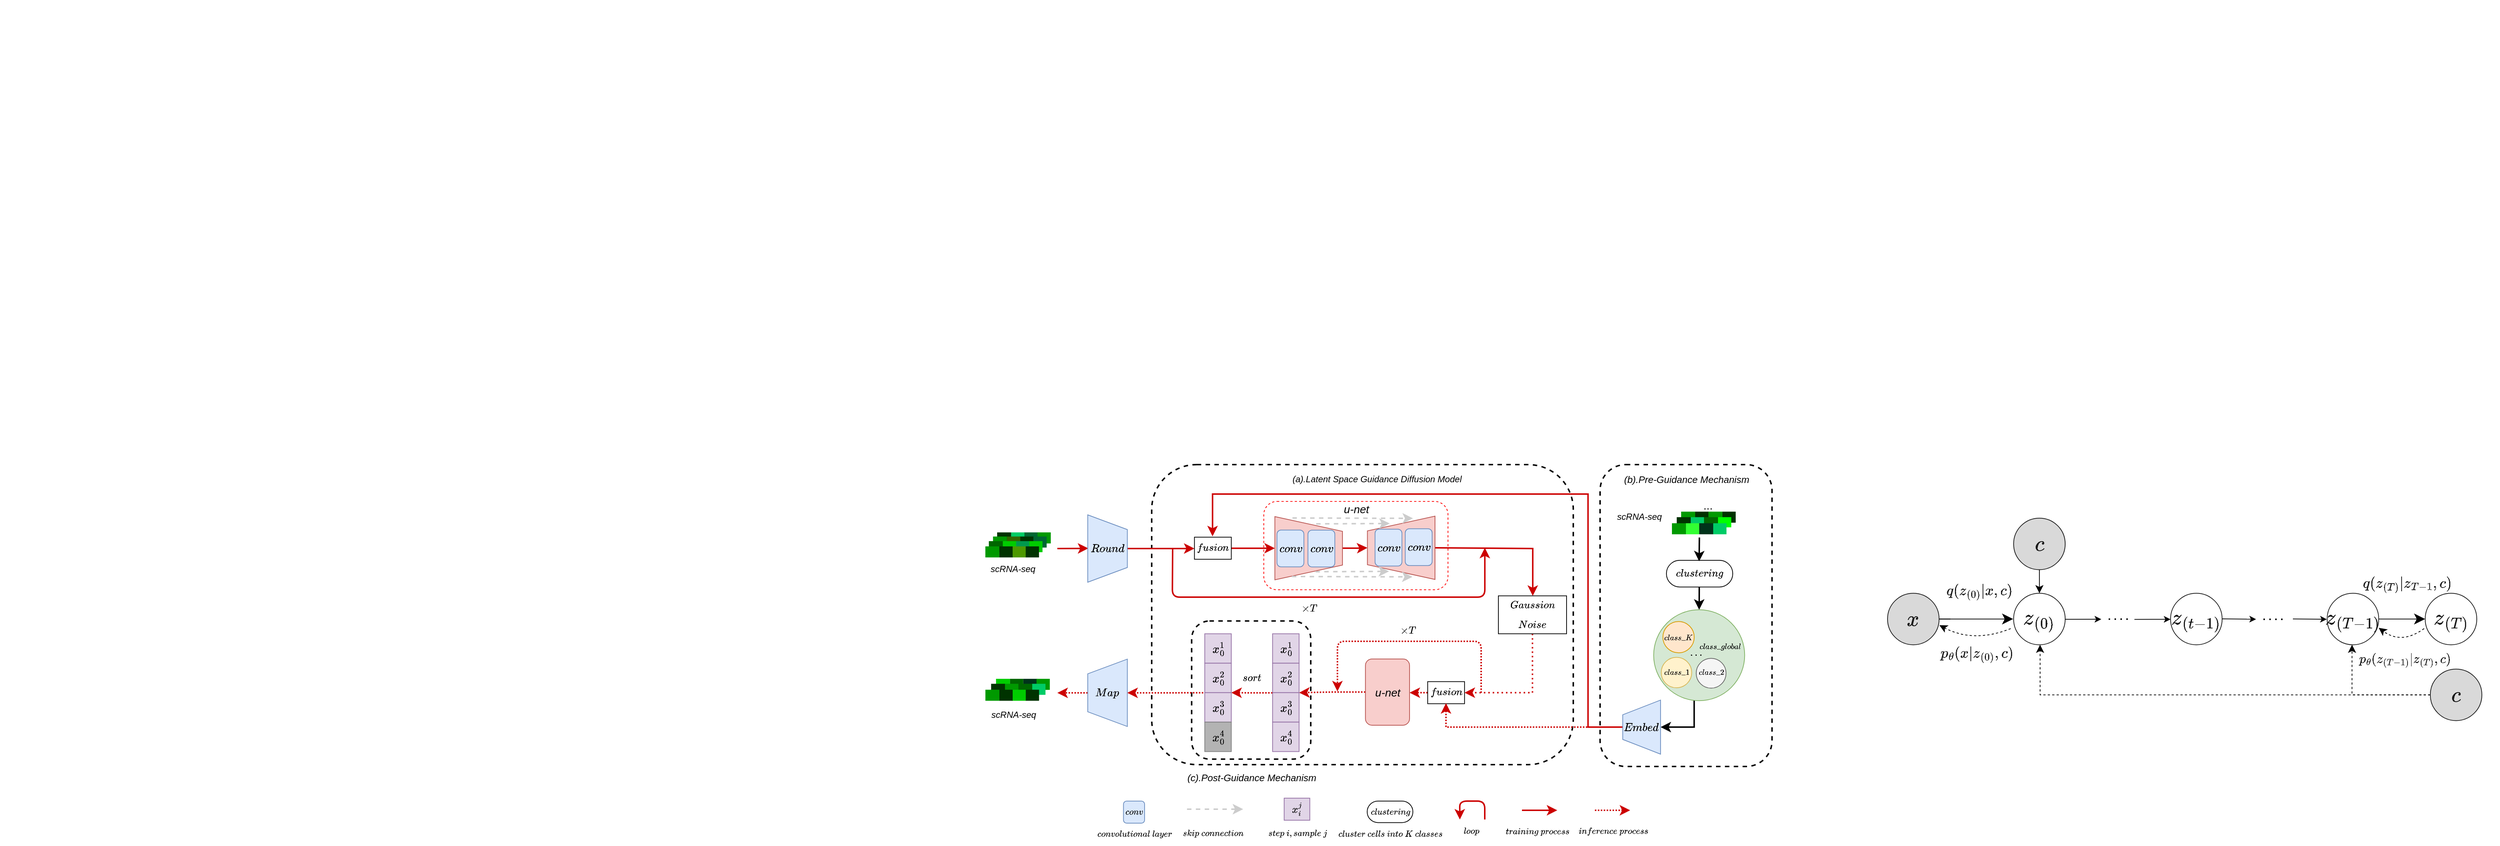 <mxfile version="21.2.1" type="github">
  <diagram id="a45cf8ec-cd66-6f27-3ac3-be6e809c9e4a" name="Page-1">
    <mxGraphModel dx="2587" dy="1484" grid="1" gridSize="10" guides="1" tooltips="1" connect="1" arrows="1" fold="1" page="1" pageScale="1" pageWidth="827" pageHeight="1169" background="none" math="1" shadow="0">
      <root>
        <mxCell id="0" />
        <mxCell id="1" parent="0" />
        <mxCell id="-l9Mk85zTir52LxoKMyz-278" value="" style="rounded=1;whiteSpace=wrap;html=1;strokeColor=default;fontSize=13;fontColor=#000000;fillColor=#FFFFFF;gradientColor=none;fontStyle=2;dashed=1;strokeWidth=2;" parent="1" vertex="1">
          <mxGeometry x="2169.98" y="630" width="233.3" height="410" as="geometry" />
        </mxCell>
        <mxCell id="-l9Mk85zTir52LxoKMyz-266" value="" style="rounded=1;whiteSpace=wrap;html=1;fontSize=13;fontStyle=2;dashed=1;strokeWidth=2;" parent="1" vertex="1">
          <mxGeometry x="1561.63" y="630" width="572" height="407.5" as="geometry" />
        </mxCell>
        <mxCell id="-l9Mk85zTir52LxoKMyz-371" value="" style="rounded=1;whiteSpace=wrap;html=1;dashed=1;sketch=0;fontSize=13;strokeColor=#000000;strokeWidth=2;" parent="1" vertex="1">
          <mxGeometry x="1615.82" y="842.43" width="161.61" height="187.57" as="geometry" />
        </mxCell>
        <mxCell id="-l9Mk85zTir52LxoKMyz-288" value="" style="shape=partialRectangle;html=1;whiteSpace=wrap;connectable=0;overflow=hidden;fillColor=#009900;top=0;left=0;bottom=0;right=0;pointerEvents=1;rounded=1;strokeColor=default;fontFamily=Helvetica;fontSize=12;fontColor=default;fontStyle=2" parent="1" vertex="1">
          <mxGeometry x="2316.99" y="693.89" width="19" height="15" as="geometry">
            <mxRectangle width="19" height="15" as="alternateBounds" />
          </mxGeometry>
        </mxCell>
        <mxCell id="-l9Mk85zTir52LxoKMyz-289" value="" style="shape=partialRectangle;html=1;whiteSpace=wrap;connectable=0;overflow=hidden;fillColor=#003300;top=0;left=0;bottom=0;right=0;pointerEvents=1;rounded=1;strokeColor=default;fontFamily=Helvetica;fontSize=12;fontColor=default;fontStyle=2" parent="1" vertex="1">
          <mxGeometry x="2335.99" y="693.89" width="18" height="15" as="geometry">
            <mxRectangle width="18" height="15" as="alternateBounds" />
          </mxGeometry>
        </mxCell>
        <mxCell id="-l9Mk85zTir52LxoKMyz-297" value="" style="shape=partialRectangle;html=1;whiteSpace=wrap;connectable=0;overflow=hidden;fillColor=#009900;top=0;left=0;bottom=0;right=0;pointerEvents=1;rounded=1;strokeColor=default;fontFamily=Helvetica;fontSize=12;fontColor=default;fontStyle=2" parent="1" vertex="1">
          <mxGeometry x="2279.99" y="693.89" width="19" height="15" as="geometry">
            <mxRectangle width="19" height="15" as="alternateBounds" />
          </mxGeometry>
        </mxCell>
        <mxCell id="-l9Mk85zTir52LxoKMyz-298" value="" style="shape=partialRectangle;html=1;whiteSpace=wrap;connectable=0;overflow=hidden;fillColor=#003300;top=0;left=0;bottom=0;right=0;pointerEvents=1;rounded=1;strokeColor=default;fontFamily=Helvetica;fontSize=12;fontColor=default;fontStyle=2" parent="1" vertex="1">
          <mxGeometry x="2298.99" y="693.89" width="18" height="15" as="geometry">
            <mxRectangle width="18" height="15" as="alternateBounds" />
          </mxGeometry>
        </mxCell>
        <mxCell id="-l9Mk85zTir52LxoKMyz-263" value="" style="rounded=1;whiteSpace=wrap;html=1;strokeColor=#FF0000;fontFamily=Helvetica;fontSize=12;fillColor=#FFFFFF;fontStyle=2;dashed=1;strokeWidth=1;" parent="1" vertex="1">
          <mxGeometry x="1713.7" y="680" width="249.93" height="120" as="geometry" />
        </mxCell>
        <mxCell id="-l9Mk85zTir52LxoKMyz-358" value="" style="shape=partialRectangle;html=1;whiteSpace=wrap;connectable=0;overflow=hidden;fillColor=#00FF00;top=0;left=0;bottom=0;right=0;pointerEvents=1;rounded=1;strokeColor=default;fontFamily=Helvetica;fontSize=12;fontColor=default;fontStyle=2" parent="1" vertex="1">
          <mxGeometry x="2329.99" y="701.39" width="18" height="13.8" as="geometry">
            <mxRectangle width="18" height="15" as="alternateBounds" />
          </mxGeometry>
        </mxCell>
        <mxCell id="-l9Mk85zTir52LxoKMyz-286" value="" style="shape=partialRectangle;html=1;whiteSpace=wrap;connectable=0;overflow=hidden;fillColor=#006600;top=0;left=0;bottom=0;right=0;pointerEvents=1;rounded=1;strokeColor=default;fontFamily=Helvetica;fontSize=12;fontColor=default;fontStyle=2" parent="1" vertex="1">
          <mxGeometry x="2310.99" y="701.39" width="19" height="13" as="geometry">
            <mxRectangle width="19" height="13" as="alternateBounds" />
          </mxGeometry>
        </mxCell>
        <mxCell id="-l9Mk85zTir52LxoKMyz-295" value="" style="shape=partialRectangle;html=1;whiteSpace=wrap;connectable=0;overflow=hidden;fillColor=#003300;top=0;left=0;bottom=0;right=0;pointerEvents=1;rounded=1;strokeColor=default;fontFamily=Helvetica;fontSize=12;fontColor=default;fontStyle=2" parent="1" vertex="1">
          <mxGeometry x="2273.99" y="701.39" width="19" height="13" as="geometry">
            <mxRectangle width="19" height="13" as="alternateBounds" />
          </mxGeometry>
        </mxCell>
        <mxCell id="-l9Mk85zTir52LxoKMyz-296" value="" style="shape=partialRectangle;html=1;whiteSpace=wrap;connectable=0;overflow=hidden;fillColor=#00CC66;top=0;left=0;bottom=0;right=0;pointerEvents=1;rounded=1;strokeColor=default;fontFamily=Helvetica;fontSize=12;fontColor=default;fontStyle=2" parent="1" vertex="1">
          <mxGeometry x="2292.99" y="701.39" width="18" height="13" as="geometry">
            <mxRectangle width="18" height="13" as="alternateBounds" />
          </mxGeometry>
        </mxCell>
        <mxCell id="-l9Mk85zTir52LxoKMyz-353" value="" style="shape=partialRectangle;html=1;whiteSpace=wrap;connectable=0;overflow=hidden;fillColor=#006633;top=0;left=0;bottom=0;right=0;pointerEvents=1;rounded=1;strokeColor=default;fontFamily=Helvetica;fontSize=12;fontColor=default;fontStyle=2" parent="1" vertex="1">
          <mxGeometry x="1388.05" y="722.07" width="19" height="15" as="geometry">
            <mxRectangle width="19" height="15" as="alternateBounds" />
          </mxGeometry>
        </mxCell>
        <mxCell id="-l9Mk85zTir52LxoKMyz-354" value="" style="shape=partialRectangle;html=1;whiteSpace=wrap;connectable=0;overflow=hidden;fillColor=#009900;top=0;left=0;bottom=0;right=0;pointerEvents=1;rounded=1;strokeColor=default;fontFamily=Helvetica;fontSize=12;fontColor=default;fontStyle=2" parent="1" vertex="1">
          <mxGeometry x="1406.7" y="722.07" width="18" height="15" as="geometry">
            <mxRectangle width="18" height="15" as="alternateBounds" />
          </mxGeometry>
        </mxCell>
        <mxCell id="-l9Mk85zTir52LxoKMyz-355" value="" style="shape=partialRectangle;html=1;whiteSpace=wrap;connectable=0;overflow=hidden;fillColor=#003300;top=0;left=0;bottom=0;right=0;pointerEvents=1;rounded=1;strokeColor=default;fontFamily=Helvetica;fontSize=12;fontColor=default;fontStyle=2" parent="1" vertex="1">
          <mxGeometry x="1351.92" y="722.07" width="19" height="15" as="geometry">
            <mxRectangle width="19" height="15" as="alternateBounds" />
          </mxGeometry>
        </mxCell>
        <mxCell id="-l9Mk85zTir52LxoKMyz-356" value="" style="shape=partialRectangle;html=1;whiteSpace=wrap;connectable=0;overflow=hidden;fillColor=#00CC66;top=0;left=0;bottom=0;right=0;pointerEvents=1;rounded=1;strokeColor=default;fontFamily=Helvetica;fontSize=12;fontColor=default;fontStyle=2" parent="1" vertex="1">
          <mxGeometry x="1370.92" y="722.07" width="18" height="15" as="geometry">
            <mxRectangle width="18" height="15" as="alternateBounds" />
          </mxGeometry>
        </mxCell>
        <mxCell id="-l9Mk85zTir52LxoKMyz-349" value="" style="shape=partialRectangle;html=1;whiteSpace=wrap;connectable=0;overflow=hidden;fillColor=#003300;top=0;left=0;bottom=0;right=0;pointerEvents=1;rounded=1;strokeColor=default;fontFamily=Helvetica;fontSize=12;fontColor=default;fontStyle=2" parent="1" vertex="1">
          <mxGeometry x="1382.46" y="727.7" width="19" height="15" as="geometry">
            <mxRectangle width="19" height="15" as="alternateBounds" />
          </mxGeometry>
        </mxCell>
        <mxCell id="-l9Mk85zTir52LxoKMyz-350" value="" style="shape=partialRectangle;html=1;whiteSpace=wrap;connectable=0;overflow=hidden;fillColor=#006633;top=0;left=0;bottom=0;right=0;pointerEvents=1;rounded=1;strokeColor=default;fontFamily=Helvetica;fontSize=12;fontColor=default;fontStyle=2" parent="1" vertex="1">
          <mxGeometry x="1401.11" y="727.7" width="18" height="15" as="geometry">
            <mxRectangle width="18" height="15" as="alternateBounds" />
          </mxGeometry>
        </mxCell>
        <mxCell id="-l9Mk85zTir52LxoKMyz-351" value="" style="shape=partialRectangle;html=1;whiteSpace=wrap;connectable=0;overflow=hidden;fillColor=#009900;top=0;left=0;bottom=0;right=0;pointerEvents=1;rounded=1;strokeColor=default;fontFamily=Helvetica;fontSize=12;fontColor=default;fontStyle=2;gradientColor=none;" parent="1" vertex="1">
          <mxGeometry x="1346.33" y="727.7" width="19" height="15" as="geometry">
            <mxRectangle width="19" height="15" as="alternateBounds" />
          </mxGeometry>
        </mxCell>
        <mxCell id="-l9Mk85zTir52LxoKMyz-352" value="" style="shape=partialRectangle;html=1;whiteSpace=wrap;connectable=0;overflow=hidden;fillColor=#336600;top=0;left=0;bottom=0;right=0;pointerEvents=1;rounded=1;strokeColor=default;fontFamily=Helvetica;fontSize=12;fontColor=default;fontStyle=2" parent="1" vertex="1">
          <mxGeometry x="1365.33" y="727.7" width="18" height="15" as="geometry">
            <mxRectangle width="18" height="15" as="alternateBounds" />
          </mxGeometry>
        </mxCell>
        <mxCell id="-l9Mk85zTir52LxoKMyz-345" value="" style="shape=partialRectangle;html=1;whiteSpace=wrap;connectable=0;overflow=hidden;fillColor=#00994D;top=0;left=0;bottom=0;right=0;pointerEvents=1;rounded=1;strokeColor=default;fontFamily=Helvetica;fontSize=12;fontColor=default;fontStyle=2" parent="1" vertex="1">
          <mxGeometry x="1376.81" y="733.95" width="19" height="15" as="geometry">
            <mxRectangle width="19" height="15" as="alternateBounds" />
          </mxGeometry>
        </mxCell>
        <mxCell id="-l9Mk85zTir52LxoKMyz-346" value="" style="shape=partialRectangle;html=1;whiteSpace=wrap;connectable=0;overflow=hidden;fillColor=#00CC00;top=0;left=0;bottom=0;right=0;pointerEvents=1;rounded=1;strokeColor=default;fontFamily=Helvetica;fontSize=12;fontColor=default;fontStyle=2" parent="1" vertex="1">
          <mxGeometry x="1395.46" y="733.95" width="18" height="15" as="geometry">
            <mxRectangle width="18" height="15" as="alternateBounds" />
          </mxGeometry>
        </mxCell>
        <mxCell id="-l9Mk85zTir52LxoKMyz-347" value="" style="shape=partialRectangle;html=1;whiteSpace=wrap;connectable=0;overflow=hidden;fillColor=#006600;top=0;left=0;bottom=0;right=0;pointerEvents=1;rounded=1;strokeColor=default;fontFamily=Helvetica;fontSize=12;fontColor=default;fontStyle=2" parent="1" vertex="1">
          <mxGeometry x="1340.68" y="733.95" width="19" height="15" as="geometry">
            <mxRectangle width="19" height="15" as="alternateBounds" />
          </mxGeometry>
        </mxCell>
        <mxCell id="-l9Mk85zTir52LxoKMyz-348" value="" style="shape=partialRectangle;html=1;whiteSpace=wrap;connectable=0;overflow=hidden;fillColor=#00CC00;top=0;left=0;bottom=0;right=0;pointerEvents=1;rounded=1;strokeColor=default;fontFamily=Helvetica;fontSize=12;fontColor=default;fontStyle=2" parent="1" vertex="1">
          <mxGeometry x="1359.68" y="733.95" width="18" height="15" as="geometry">
            <mxRectangle width="18" height="15" as="alternateBounds" />
          </mxGeometry>
        </mxCell>
        <mxCell id="-l9Mk85zTir52LxoKMyz-212" value="" style="shape=partialRectangle;html=1;whiteSpace=wrap;connectable=0;overflow=hidden;top=0;left=0;bottom=0;right=0;pointerEvents=1;rounded=1;fontFamily=Helvetica;fontSize=12;fillColor=#00331A;fontStyle=2" parent="1" vertex="1">
          <mxGeometry x="1387.39" y="920.94" width="19" height="15" as="geometry">
            <mxRectangle width="19" height="15" as="alternateBounds" />
          </mxGeometry>
        </mxCell>
        <mxCell id="-l9Mk85zTir52LxoKMyz-213" value="" style="shape=partialRectangle;html=1;whiteSpace=wrap;connectable=0;overflow=hidden;fillColor=#009900;top=0;left=0;bottom=0;right=0;pointerEvents=1;rounded=1;strokeColor=default;fontFamily=Helvetica;fontSize=12;fontColor=default;fontStyle=2" parent="1" vertex="1">
          <mxGeometry x="1405.39" y="920.94" width="18" height="15" as="geometry">
            <mxRectangle width="18" height="15" as="alternateBounds" />
          </mxGeometry>
        </mxCell>
        <mxCell id="-l9Mk85zTir52LxoKMyz-241" value="" style="shape=partialRectangle;html=1;whiteSpace=wrap;connectable=0;overflow=hidden;top=0;left=0;bottom=0;right=0;pointerEvents=1;rounded=1;fontFamily=Helvetica;fontSize=12;fillColor=#00CC00;fontStyle=2" parent="1" vertex="1">
          <mxGeometry x="1350.39" y="920.94" width="19" height="15" as="geometry">
            <mxRectangle width="19" height="15" as="alternateBounds" />
          </mxGeometry>
        </mxCell>
        <mxCell id="-l9Mk85zTir52LxoKMyz-242" value="" style="shape=partialRectangle;html=1;whiteSpace=wrap;connectable=0;overflow=hidden;fillColor=#006600;top=0;left=0;bottom=0;right=0;pointerEvents=1;rounded=1;strokeColor=default;fontFamily=Helvetica;fontSize=12;fontColor=default;fontStyle=2" parent="1" vertex="1">
          <mxGeometry x="1369.39" y="920.94" width="18" height="15" as="geometry">
            <mxRectangle width="18" height="15" as="alternateBounds" />
          </mxGeometry>
        </mxCell>
        <mxCell id="-l9Mk85zTir52LxoKMyz-331" value="" style="shape=partialRectangle;html=1;whiteSpace=wrap;connectable=0;overflow=hidden;fillColor=#006600;top=0;left=0;bottom=0;right=0;pointerEvents=1;rounded=1;strokeColor=default;fontFamily=Helvetica;fontSize=12;fontColor=default;fontStyle=2" parent="1" vertex="1">
          <mxGeometry x="1380.87" y="927.69" width="19" height="15" as="geometry">
            <mxRectangle width="19" height="15" as="alternateBounds" />
          </mxGeometry>
        </mxCell>
        <mxCell id="-l9Mk85zTir52LxoKMyz-332" value="" style="shape=partialRectangle;html=1;whiteSpace=wrap;connectable=0;overflow=hidden;fillColor=#00CC66;top=0;left=0;bottom=0;right=0;pointerEvents=1;rounded=1;strokeColor=default;fontFamily=Helvetica;fontSize=12;fontColor=default;fontStyle=2" parent="1" vertex="1">
          <mxGeometry x="1399.52" y="927.69" width="18" height="15" as="geometry">
            <mxRectangle width="18" height="15" as="alternateBounds" />
          </mxGeometry>
        </mxCell>
        <mxCell id="-l9Mk85zTir52LxoKMyz-333" value="" style="shape=partialRectangle;html=1;whiteSpace=wrap;connectable=0;overflow=hidden;fillColor=#003300;top=0;left=0;bottom=0;right=0;pointerEvents=1;rounded=1;strokeColor=default;fontFamily=Helvetica;fontSize=12;fontColor=default;fontStyle=2" parent="1" vertex="1">
          <mxGeometry x="1343.74" y="927.69" width="19" height="15" as="geometry">
            <mxRectangle width="19" height="15" as="alternateBounds" />
          </mxGeometry>
        </mxCell>
        <mxCell id="-l9Mk85zTir52LxoKMyz-334" value="" style="shape=partialRectangle;html=1;whiteSpace=wrap;connectable=0;overflow=hidden;fillColor=#009900;top=0;left=0;bottom=0;right=0;pointerEvents=1;rounded=1;strokeColor=default;fontFamily=Helvetica;fontSize=12;fontColor=default;fontStyle=2" parent="1" vertex="1">
          <mxGeometry x="1362.74" y="927.69" width="18" height="15" as="geometry">
            <mxRectangle width="18" height="15" as="alternateBounds" />
          </mxGeometry>
        </mxCell>
        <mxCell id="-l9Mk85zTir52LxoKMyz-21" value="" style="ellipse;whiteSpace=wrap;html=1;aspect=fixed;fontSize=72;fontColor=#1A1A1A;" parent="1" vertex="1">
          <mxGeometry height="2.75" as="geometry" />
        </mxCell>
        <mxCell id="-l9Mk85zTir52LxoKMyz-260" style="edgeStyle=orthogonalEdgeStyle;rounded=0;jumpSize=16;orthogonalLoop=1;jettySize=auto;html=1;entryX=0.5;entryY=1;entryDx=0;entryDy=0;fontSize=13;fontColor=#000000;startArrow=none;startFill=0;endArrow=classic;endFill=1;startSize=16;endSize=8;fontStyle=2;strokeWidth=2;" parent="1" source="-l9Mk85zTir52LxoKMyz-162" target="-l9Mk85zTir52LxoKMyz-259" edge="1">
          <mxGeometry relative="1" as="geometry">
            <mxPoint x="2279.08" y="978.31" as="targetPoint" />
            <Array as="points">
              <mxPoint x="2297.63" y="987" />
            </Array>
          </mxGeometry>
        </mxCell>
        <mxCell id="-l9Mk85zTir52LxoKMyz-162" value="" style="ellipse;whiteSpace=wrap;html=1;aspect=fixed;labelBorderColor=none;fillColor=#d5e8d4;strokeColor=#82b366;fontStyle=2;sketch=0;" parent="1" vertex="1">
          <mxGeometry x="2242.68" y="827.13" width="123.5" height="123.5" as="geometry" />
        </mxCell>
        <mxCell id="-l9Mk85zTir52LxoKMyz-163" value="" style="ellipse;whiteSpace=wrap;html=1;aspect=fixed;labelBorderColor=none;gradientDirection=south;fillColor=#fff2cc;strokeColor=#d6b656;fontStyle=2" parent="1" vertex="1">
          <mxGeometry x="2252.93" y="891.73" width="41.4" height="41.4" as="geometry" />
        </mxCell>
        <mxCell id="-l9Mk85zTir52LxoKMyz-310" style="edgeStyle=orthogonalEdgeStyle;rounded=0;jumpSize=16;orthogonalLoop=1;jettySize=auto;html=1;fontSize=15;fontColor=#000000;startArrow=none;startFill=0;endArrow=classic;endFill=1;startSize=16;endSize=8;strokeWidth=2;dashed=1;dashPattern=1 1;strokeColor=#CC0000;" parent="1" source="-l9Mk85zTir52LxoKMyz-169" target="-l9Mk85zTir52LxoKMyz-172" edge="1">
          <mxGeometry relative="1" as="geometry">
            <Array as="points">
              <mxPoint x="1923.63" y="939" />
              <mxPoint x="1923.63" y="939" />
            </Array>
          </mxGeometry>
        </mxCell>
        <mxCell id="-l9Mk85zTir52LxoKMyz-169" value="" style="rounded=0;whiteSpace=wrap;html=1;fontStyle=2" parent="1" vertex="1">
          <mxGeometry x="1936.09" y="924.75" width="50" height="30" as="geometry" />
        </mxCell>
        <mxCell id="-l9Mk85zTir52LxoKMyz-170" value="$$fusion$$" style="text;html=1;align=center;verticalAlign=middle;resizable=0;points=[];autosize=1;strokeColor=none;fillColor=none;fontSize=12;fontFamily=Helvetica;fontColor=default;fontStyle=2" parent="1" vertex="1">
          <mxGeometry x="1921.09" y="923.94" width="80" height="30" as="geometry" />
        </mxCell>
        <mxCell id="-l9Mk85zTir52LxoKMyz-309" style="edgeStyle=orthogonalEdgeStyle;rounded=0;jumpSize=16;orthogonalLoop=1;jettySize=auto;html=1;entryX=1;entryY=0.5;entryDx=0;entryDy=0;fontSize=15;fontColor=#000000;startArrow=none;startFill=0;endArrow=classic;endFill=1;startSize=16;endSize=8;strokeWidth=2;strokeColor=#CC0000;dashed=1;dashPattern=1 2;" parent="1" source="-l9Mk85zTir52LxoKMyz-178" target="-l9Mk85zTir52LxoKMyz-169" edge="1">
          <mxGeometry relative="1" as="geometry">
            <Array as="points">
              <mxPoint x="2078.63" y="940" />
            </Array>
          </mxGeometry>
        </mxCell>
        <mxCell id="-l9Mk85zTir52LxoKMyz-183" value="&lt;font style=&quot;font-size: 12px;&quot;&gt;scRNA-seq&lt;/font&gt;" style="text;html=1;align=center;verticalAlign=middle;resizable=0;points=[];autosize=1;strokeColor=none;fillColor=none;fontSize=10;fontFamily=Helvetica;fontColor=default;horizontal=0;fontStyle=2;rotation=90;" parent="1" vertex="1">
          <mxGeometry x="1353.4" y="737.07" width="40" height="70" as="geometry" />
        </mxCell>
        <mxCell id="-l9Mk85zTir52LxoKMyz-185" value="&lt;font style=&quot;font-size: 9px;&quot;&gt;$$class\_1$$&lt;/font&gt;" style="text;html=1;align=center;verticalAlign=middle;resizable=0;points=[];autosize=1;strokeColor=none;fillColor=none;fontSize=14;fontFamily=Helvetica;fontColor=default;fontStyle=2" parent="1" vertex="1">
          <mxGeometry x="2233.63" y="897.12" width="80" height="30" as="geometry" />
        </mxCell>
        <mxCell id="-l9Mk85zTir52LxoKMyz-189" value="$$×T$$" style="text;html=1;align=center;verticalAlign=middle;resizable=0;points=[];autosize=1;strokeColor=none;fillColor=none;fontStyle=2" parent="1" vertex="1">
          <mxGeometry x="1878.76" y="840.12" width="60" height="30" as="geometry" />
        </mxCell>
        <mxCell id="-l9Mk85zTir52LxoKMyz-216" value="" style="shape=partialRectangle;html=1;whiteSpace=wrap;connectable=0;overflow=hidden;fillColor=#00CC00;top=0;left=0;bottom=0;right=0;pointerEvents=1;rounded=1;strokeColor=default;fontFamily=Helvetica;fontSize=12;fontColor=default;fontStyle=2" parent="1" vertex="1">
          <mxGeometry x="1372.13" y="935.75" width="19" height="15" as="geometry">
            <mxRectangle width="19" height="15" as="alternateBounds" />
          </mxGeometry>
        </mxCell>
        <mxCell id="-l9Mk85zTir52LxoKMyz-217" value="" style="shape=partialRectangle;html=1;whiteSpace=wrap;connectable=0;overflow=hidden;fillColor=#003300;top=0;left=0;bottom=0;right=0;pointerEvents=1;rounded=1;strokeColor=default;fontFamily=Helvetica;fontSize=12;fontColor=default;fontStyle=2" parent="1" vertex="1">
          <mxGeometry x="1390.78" y="935.75" width="18" height="15" as="geometry">
            <mxRectangle width="18" height="15" as="alternateBounds" />
          </mxGeometry>
        </mxCell>
        <mxCell id="-l9Mk85zTir52LxoKMyz-222" value="" style="ellipse;whiteSpace=wrap;html=1;aspect=fixed;labelBorderColor=none;gradientDirection=south;fillColor=#f5f5f5;fontColor=#333333;strokeColor=#666666;fontStyle=2" parent="1" vertex="1">
          <mxGeometry x="2300.41" y="893.13" width="40.5" height="40.5" as="geometry" />
        </mxCell>
        <mxCell id="-l9Mk85zTir52LxoKMyz-223" value="&lt;font style=&quot;font-size: 9px;&quot;&gt;$$class\_2$$&lt;/font&gt;" style="text;html=1;align=center;verticalAlign=middle;resizable=0;points=[];autosize=1;strokeColor=none;fillColor=none;fontSize=14;fontFamily=Helvetica;fontColor=default;fontStyle=2" parent="1" vertex="1">
          <mxGeometry x="2280.81" y="897.12" width="80" height="30" as="geometry" />
        </mxCell>
        <mxCell id="-l9Mk85zTir52LxoKMyz-224" value="" style="ellipse;whiteSpace=wrap;html=1;aspect=fixed;labelBorderColor=none;gradientDirection=south;fillColor=#ffe6cc;strokeColor=#d79b00;fontStyle=2" parent="1" vertex="1">
          <mxGeometry x="2255.21" y="843.13" width="42.5" height="42.5" as="geometry" />
        </mxCell>
        <mxCell id="-l9Mk85zTir52LxoKMyz-225" value="&lt;font style=&quot;font-size: 9px;&quot;&gt;$$class\_K$$&lt;/font&gt;" style="text;html=1;align=center;verticalAlign=middle;resizable=0;points=[];autosize=1;strokeColor=none;fillColor=none;fontSize=14;fontFamily=Helvetica;fontColor=default;fontStyle=2" parent="1" vertex="1">
          <mxGeometry x="2236.46" y="850.0" width="80" height="30" as="geometry" />
        </mxCell>
        <mxCell id="-l9Mk85zTir52LxoKMyz-226" value="&lt;font style=&quot;font-size: 12px;&quot;&gt;$$...$$&lt;/font&gt;" style="text;html=1;align=center;verticalAlign=middle;resizable=0;points=[];autosize=1;strokeColor=none;fillColor=none;fontStyle=2" parent="1" vertex="1">
          <mxGeometry x="2270.16" y="870.12" width="60" height="30" as="geometry" />
        </mxCell>
        <mxCell id="-l9Mk85zTir52LxoKMyz-227" value="&lt;font style=&quot;font-size: 9px;&quot;&gt;$$class\_global$$&lt;/font&gt;" style="text;html=1;align=center;verticalAlign=middle;resizable=0;points=[];autosize=1;strokeColor=none;fillColor=none;fontStyle=2" parent="1" vertex="1">
          <mxGeometry x="2282.54" y="861.63" width="100" height="30" as="geometry" />
        </mxCell>
        <mxCell id="-l9Mk85zTir52LxoKMyz-239" value="&lt;font style=&quot;font-size: 12px;&quot;&gt;$$sort$$&lt;/font&gt;" style="text;html=1;align=center;verticalAlign=middle;resizable=0;points=[];autosize=1;strokeColor=none;fillColor=none;fontSize=18;fontStyle=2" parent="1" vertex="1">
          <mxGeometry x="1661.63" y="899.75" width="70" height="40" as="geometry" />
        </mxCell>
        <mxCell id="-l9Mk85zTir52LxoKMyz-245" value="" style="shape=partialRectangle;html=1;whiteSpace=wrap;connectable=0;overflow=hidden;fillColor=#009900;top=0;left=0;bottom=0;right=0;pointerEvents=1;rounded=1;strokeColor=default;fontFamily=Helvetica;fontSize=12;fontColor=default;fontStyle=2" parent="1" vertex="1">
          <mxGeometry x="1336" y="935.75" width="19" height="15" as="geometry">
            <mxRectangle width="19" height="15" as="alternateBounds" />
          </mxGeometry>
        </mxCell>
        <mxCell id="-l9Mk85zTir52LxoKMyz-246" value="" style="shape=partialRectangle;html=1;whiteSpace=wrap;connectable=0;overflow=hidden;fillColor=#003300;top=0;left=0;bottom=0;right=0;pointerEvents=1;rounded=1;strokeColor=default;fontFamily=Helvetica;fontSize=12;fontColor=default;fontStyle=2" parent="1" vertex="1">
          <mxGeometry x="1355" y="935.75" width="18" height="15" as="geometry">
            <mxRectangle width="18" height="15" as="alternateBounds" />
          </mxGeometry>
        </mxCell>
        <mxCell id="-l9Mk85zTir52LxoKMyz-315" style="edgeStyle=orthogonalEdgeStyle;rounded=0;jumpSize=16;orthogonalLoop=1;jettySize=auto;html=1;fontSize=15;fontColor=#000000;startArrow=none;startFill=0;endArrow=classic;endFill=1;startSize=16;endSize=8;strokeWidth=2;dashed=1;dashPattern=1 1;strokeColor=#CC0000;" parent="1" source="-l9Mk85zTir52LxoKMyz-253" edge="1">
          <mxGeometry relative="1" as="geometry">
            <mxPoint x="1433.63" y="940" as="targetPoint" />
          </mxGeometry>
        </mxCell>
        <mxCell id="-l9Mk85zTir52LxoKMyz-253" value="" style="shape=trapezoid;perimeter=trapezoidPerimeter;whiteSpace=wrap;html=1;fixedSize=1;strokeColor=#6c8ebf;fontSize=15;fillColor=#dae8fc;rotation=-90;verticalAlign=top;fontStyle=2" parent="1" vertex="1">
          <mxGeometry x="1455.96" y="913.06" width="91.5" height="53.76" as="geometry" />
        </mxCell>
        <mxCell id="-l9Mk85zTir52LxoKMyz-254" value="&lt;font style=&quot;font-size: 13px;&quot;&gt;$$Map$$&lt;/font&gt;" style="text;html=1;align=center;verticalAlign=middle;resizable=0;points=[];autosize=1;strokeColor=none;fillColor=none;fontSize=15;fontColor=#000000;fontStyle=2" parent="1" vertex="1">
          <mxGeometry x="1460.96" y="924.94" width="80" height="30" as="geometry" />
        </mxCell>
        <mxCell id="-l9Mk85zTir52LxoKMyz-318" style="edgeStyle=orthogonalEdgeStyle;rounded=0;jumpSize=16;orthogonalLoop=1;jettySize=auto;html=1;entryX=0.5;entryY=1;entryDx=0;entryDy=0;fontSize=15;fontColor=#000000;startArrow=none;startFill=0;endArrow=classic;endFill=1;startSize=16;endSize=8;strokeWidth=2;strokeColor=#CC0000;" parent="1" source="-l9Mk85zTir52LxoKMyz-321" target="-l9Mk85zTir52LxoKMyz-360" edge="1">
          <mxGeometry relative="1" as="geometry" />
        </mxCell>
        <mxCell id="-l9Mk85zTir52LxoKMyz-402" style="edgeStyle=orthogonalEdgeStyle;rounded=1;jumpSize=16;orthogonalLoop=1;jettySize=auto;html=1;entryX=0.25;entryY=0.531;entryDx=0;entryDy=0;entryPerimeter=0;strokeColor=#CC0000;strokeWidth=2;fontSize=10;fontColor=#000000;startArrow=none;startFill=0;endArrow=classic;endFill=1;startSize=16;endSize=8;exitX=0.5;exitY=0;exitDx=0;exitDy=0;" parent="1" edge="1">
          <mxGeometry relative="1" as="geometry">
            <mxPoint x="1524.59" y="744.0" as="sourcePoint" />
            <mxPoint x="1619.63" y="744" as="targetPoint" />
          </mxGeometry>
        </mxCell>
        <mxCell id="-l9Mk85zTir52LxoKMyz-311" style="edgeStyle=orthogonalEdgeStyle;rounded=0;jumpSize=16;orthogonalLoop=1;jettySize=auto;html=1;entryX=1;entryY=1;entryDx=0;entryDy=0;fontSize=15;fontColor=#000000;startArrow=none;startFill=0;endArrow=classic;endFill=1;startSize=16;endSize=8;strokeWidth=2;dashed=1;dashPattern=1 1;strokeColor=#CC0000;" parent="1" source="-l9Mk85zTir52LxoKMyz-172" target="-l9Mk85zTir52LxoKMyz-270" edge="1">
          <mxGeometry relative="1" as="geometry">
            <Array as="points">
              <mxPoint x="1806.63" y="939" />
              <mxPoint x="1806.63" y="940" />
            </Array>
          </mxGeometry>
        </mxCell>
        <mxCell id="-l9Mk85zTir52LxoKMyz-172" value="&lt;font style=&quot;font-size: 15px;&quot;&gt;&lt;span&gt;u-net&lt;/span&gt;&lt;/font&gt;" style="rounded=1;whiteSpace=wrap;html=1;strokeColor=#b85450;fontFamily=Helvetica;fontSize=12;fillColor=#f8cecc;fontStyle=2" parent="1" vertex="1">
          <mxGeometry x="1851.62" y="893.94" width="59.86" height="90" as="geometry" />
        </mxCell>
        <mxCell id="-l9Mk85zTir52LxoKMyz-261" style="edgeStyle=orthogonalEdgeStyle;rounded=0;jumpSize=16;orthogonalLoop=1;jettySize=auto;html=1;entryX=0.498;entryY=1.002;entryDx=0;entryDy=0;entryPerimeter=0;fontSize=13;fontColor=#000000;startArrow=none;startFill=0;endArrow=classic;endFill=1;startSize=16;endSize=8;fontStyle=2;strokeWidth=2;strokeColor=#CC0000;dashed=1;dashPattern=1 1;" parent="1" source="-l9Mk85zTir52LxoKMyz-259" target="-l9Mk85zTir52LxoKMyz-170" edge="1">
          <mxGeometry relative="1" as="geometry" />
        </mxCell>
        <mxCell id="-l9Mk85zTir52LxoKMyz-320" style="edgeStyle=orthogonalEdgeStyle;rounded=0;jumpSize=16;orthogonalLoop=1;jettySize=auto;html=1;entryX=0.507;entryY=-0.023;entryDx=0;entryDy=0;fontSize=15;fontColor=#000000;startArrow=none;startFill=0;endArrow=classic;endFill=1;startSize=16;endSize=8;entryPerimeter=0;exitX=0.5;exitY=0;exitDx=0;exitDy=0;strokeWidth=2;strokeColor=#CC0000;" parent="1" source="-l9Mk85zTir52LxoKMyz-259" target="-l9Mk85zTir52LxoKMyz-323" edge="1">
          <mxGeometry relative="1" as="geometry">
            <mxPoint x="2203.63" y="987" as="sourcePoint" />
            <Array as="points">
              <mxPoint x="2153.63" y="987" />
              <mxPoint x="2153.63" y="670" />
              <mxPoint x="1644.63" y="670" />
            </Array>
          </mxGeometry>
        </mxCell>
        <mxCell id="-l9Mk85zTir52LxoKMyz-259" value="" style="shape=trapezoid;perimeter=trapezoidPerimeter;whiteSpace=wrap;html=1;fixedSize=1;strokeColor=#6c8ebf;fontSize=13;fillColor=#dae8fc;rotation=-90;fontStyle=2" parent="1" vertex="1">
          <mxGeometry x="2189.67" y="960.85" width="73.41" height="51.34" as="geometry" />
        </mxCell>
        <mxCell id="-l9Mk85zTir52LxoKMyz-262" value="" style="endArrow=classic;html=1;rounded=1;fontSize=13;fontColor=#000000;startSize=16;endSize=8;jumpSize=16;fontStyle=2;strokeWidth=2;dashed=1;dashPattern=1 1;strokeColor=#CC0000;" parent="1" edge="1">
          <mxGeometry width="50" height="50" relative="1" as="geometry">
            <mxPoint x="2008.63" y="940" as="sourcePoint" />
            <mxPoint x="1813.63" y="938" as="targetPoint" />
            <Array as="points">
              <mxPoint x="2008.63" y="870" />
              <mxPoint x="1923.63" y="870" />
              <mxPoint x="1813.63" y="870" />
            </Array>
          </mxGeometry>
        </mxCell>
        <mxCell id="-l9Mk85zTir52LxoKMyz-319" style="edgeStyle=orthogonalEdgeStyle;rounded=0;jumpSize=16;orthogonalLoop=1;jettySize=auto;html=1;fontSize=15;fontColor=#000000;startArrow=none;startFill=0;endArrow=classic;endFill=1;startSize=16;endSize=8;exitX=0.5;exitY=1;exitDx=0;exitDy=0;strokeWidth=2;strokeColor=#CC0000;" parent="1" source="-l9Mk85zTir52LxoKMyz-361" target="-l9Mk85zTir52LxoKMyz-178" edge="1">
          <mxGeometry relative="1" as="geometry">
            <mxPoint x="2063.63" y="820" as="targetPoint" />
            <Array as="points">
              <mxPoint x="2078.63" y="744" />
            </Array>
          </mxGeometry>
        </mxCell>
        <mxCell id="-l9Mk85zTir52LxoKMyz-269" value="&lt;font style=&quot;font-size: 14px;&quot;&gt;$$x_{0}^1$$&lt;/font&gt;" style="rounded=0;whiteSpace=wrap;html=1;strokeColor=#9673a6;fontFamily=Helvetica;fontSize=12;fillColor=#e1d5e7;fontStyle=2" parent="1" vertex="1">
          <mxGeometry x="1725.63" y="859.75" width="36" height="40" as="geometry" />
        </mxCell>
        <mxCell id="-l9Mk85zTir52LxoKMyz-270" value="&lt;font style=&quot;font-size: 14px;&quot;&gt;$$x_{0}^2$$&lt;/font&gt;" style="rounded=0;whiteSpace=wrap;html=1;strokeColor=#9673a6;fontFamily=Helvetica;fontSize=12;fillColor=#e1d5e7;fontStyle=2" parent="1" vertex="1">
          <mxGeometry x="1725.63" y="899.75" width="36" height="40" as="geometry" />
        </mxCell>
        <mxCell id="-l9Mk85zTir52LxoKMyz-312" style="edgeStyle=orthogonalEdgeStyle;rounded=0;jumpSize=16;orthogonalLoop=1;jettySize=auto;html=1;entryX=1;entryY=1;entryDx=0;entryDy=0;fontSize=15;fontColor=#000000;startArrow=none;startFill=0;endArrow=classic;endFill=1;startSize=16;endSize=8;strokeWidth=2;strokeColor=#CC0000;dashed=1;dashPattern=1 1;" parent="1" source="-l9Mk85zTir52LxoKMyz-271" target="-l9Mk85zTir52LxoKMyz-274" edge="1">
          <mxGeometry relative="1" as="geometry">
            <Array as="points">
              <mxPoint x="1693.63" y="940" />
              <mxPoint x="1693.63" y="940" />
            </Array>
          </mxGeometry>
        </mxCell>
        <mxCell id="-l9Mk85zTir52LxoKMyz-271" value="&lt;font style=&quot;font-size: 14px;&quot;&gt;$$x_{0}^3$$&lt;/font&gt;" style="rounded=0;whiteSpace=wrap;html=1;strokeColor=#9673a6;fontFamily=Helvetica;fontSize=12;fillColor=#e1d5e7;fontStyle=2" parent="1" vertex="1">
          <mxGeometry x="1725.63" y="939.75" width="36" height="40" as="geometry" />
        </mxCell>
        <mxCell id="-l9Mk85zTir52LxoKMyz-272" value="&lt;font style=&quot;font-size: 14px;&quot;&gt;$$x_{0}^4$$&lt;/font&gt;" style="rounded=0;whiteSpace=wrap;html=1;strokeColor=#9673a6;fontFamily=Helvetica;fontSize=12;fillColor=#e1d5e7;fontStyle=2" parent="1" vertex="1">
          <mxGeometry x="1725.63" y="979.75" width="36" height="40" as="geometry" />
        </mxCell>
        <mxCell id="-l9Mk85zTir52LxoKMyz-273" value="&lt;font style=&quot;font-size: 14px;&quot;&gt;$$x_{0}^1$$&lt;/font&gt;" style="rounded=0;whiteSpace=wrap;html=1;strokeColor=#9673a6;fontFamily=Helvetica;fontSize=12;fillColor=#e1d5e7;fontStyle=2" parent="1" vertex="1">
          <mxGeometry x="1633.63" y="859.75" width="36" height="40" as="geometry" />
        </mxCell>
        <mxCell id="-l9Mk85zTir52LxoKMyz-314" style="edgeStyle=orthogonalEdgeStyle;rounded=0;jumpSize=16;orthogonalLoop=1;jettySize=auto;html=1;entryX=0.5;entryY=1;entryDx=0;entryDy=0;fontSize=15;fontColor=#000000;startArrow=none;startFill=0;endArrow=classic;endFill=1;startSize=16;endSize=8;strokeWidth=2;dashed=1;dashPattern=1 1;strokeColor=#CC0000;" parent="1" source="-l9Mk85zTir52LxoKMyz-274" target="-l9Mk85zTir52LxoKMyz-253" edge="1">
          <mxGeometry relative="1" as="geometry">
            <Array as="points">
              <mxPoint x="1581.63" y="940" />
              <mxPoint x="1581.63" y="939" />
            </Array>
          </mxGeometry>
        </mxCell>
        <mxCell id="-l9Mk85zTir52LxoKMyz-274" value="&lt;font style=&quot;font-size: 14px;&quot;&gt;$$x_{0}^2$$&lt;/font&gt;" style="rounded=0;whiteSpace=wrap;html=1;strokeColor=#9673a6;fontFamily=Helvetica;fontSize=12;fillColor=#e1d5e7;fontStyle=2" parent="1" vertex="1">
          <mxGeometry x="1633.63" y="899.75" width="36" height="40" as="geometry" />
        </mxCell>
        <mxCell id="-l9Mk85zTir52LxoKMyz-275" value="&lt;font style=&quot;font-size: 14px;&quot;&gt;$$x_{0}^3$$&lt;/font&gt;" style="rounded=0;whiteSpace=wrap;html=1;strokeColor=#9673a6;fontFamily=Helvetica;fontSize=12;fillColor=#e1d5e7;fontStyle=2" parent="1" vertex="1">
          <mxGeometry x="1633.63" y="939.75" width="36" height="40" as="geometry" />
        </mxCell>
        <mxCell id="-l9Mk85zTir52LxoKMyz-276" value="&lt;font style=&quot;font-size: 14px;&quot;&gt;$$x_{0}^4$$&lt;/font&gt;" style="rounded=0;whiteSpace=wrap;html=1;strokeColor=#808080;fontFamily=Helvetica;fontSize=12;fillColor=#B3B3B3;fontStyle=2;" parent="1" vertex="1">
          <mxGeometry x="1633.63" y="979.75" width="36" height="40" as="geometry" />
        </mxCell>
        <mxCell id="-l9Mk85zTir52LxoKMyz-279" value="$$Embed$$" style="text;html=1;align=center;verticalAlign=middle;resizable=0;points=[];autosize=1;strokeColor=none;fillColor=none;fontSize=13;fontColor=#000000;fontStyle=2" parent="1" vertex="1">
          <mxGeometry x="2180.16" y="971.52" width="90" height="30" as="geometry" />
        </mxCell>
        <mxCell id="-l9Mk85zTir52LxoKMyz-284" value="" style="shape=partialRectangle;html=1;whiteSpace=wrap;connectable=0;overflow=hidden;top=0;left=0;bottom=0;right=0;pointerEvents=1;rounded=1;fontFamily=Helvetica;fontSize=12;fillColor=#00331A;fontStyle=2" parent="1" vertex="1">
          <mxGeometry x="2304.49" y="709.64" width="19" height="15" as="geometry">
            <mxRectangle width="19" height="15" as="alternateBounds" />
          </mxGeometry>
        </mxCell>
        <mxCell id="-l9Mk85zTir52LxoKMyz-285" value="" style="shape=partialRectangle;html=1;whiteSpace=wrap;connectable=0;overflow=hidden;fillColor=#00CC66;top=0;left=0;bottom=0;right=0;pointerEvents=1;rounded=1;strokeColor=default;fontFamily=Helvetica;fontSize=12;fontColor=default;fontStyle=2" parent="1" vertex="1">
          <mxGeometry x="2323.49" y="709.64" width="18" height="15" as="geometry">
            <mxRectangle width="18" height="15" as="alternateBounds" />
          </mxGeometry>
        </mxCell>
        <mxCell id="-l9Mk85zTir52LxoKMyz-293" value="" style="shape=partialRectangle;html=1;whiteSpace=wrap;connectable=0;overflow=hidden;top=0;left=0;bottom=0;right=0;pointerEvents=1;rounded=1;fontFamily=Helvetica;fontSize=12;fillColor=#009900;fontStyle=2" parent="1" vertex="1">
          <mxGeometry x="2267.49" y="709.64" width="19" height="15" as="geometry">
            <mxRectangle width="19" height="15" as="alternateBounds" />
          </mxGeometry>
        </mxCell>
        <mxCell id="-l9Mk85zTir52LxoKMyz-294" value="" style="shape=partialRectangle;html=1;whiteSpace=wrap;connectable=0;overflow=hidden;fillColor=#33FF33;top=0;left=0;bottom=0;right=0;pointerEvents=1;rounded=1;strokeColor=default;fontFamily=Helvetica;fontSize=12;fontColor=default;fontStyle=2" parent="1" vertex="1">
          <mxGeometry x="2286.49" y="709.64" width="18" height="15" as="geometry">
            <mxRectangle width="18" height="15" as="alternateBounds" />
          </mxGeometry>
        </mxCell>
        <mxCell id="-l9Mk85zTir52LxoKMyz-302" style="edgeStyle=orthogonalEdgeStyle;rounded=0;jumpSize=16;orthogonalLoop=1;jettySize=auto;html=1;entryX=0.5;entryY=0;entryDx=0;entryDy=0;fontSize=12;fontColor=#000000;startArrow=none;startFill=0;endArrow=classic;endFill=1;startSize=16;endSize=8;fontStyle=2;strokeWidth=2;" parent="1" target="-l9Mk85zTir52LxoKMyz-162" edge="1">
          <mxGeometry relative="1" as="geometry">
            <mxPoint x="2304.63" y="780" as="sourcePoint" />
            <Array as="points">
              <mxPoint x="2304.63" y="790" />
              <mxPoint x="2304.63" y="790" />
            </Array>
          </mxGeometry>
        </mxCell>
        <mxCell id="-l9Mk85zTir52LxoKMyz-304" value="(a).Latent Space Guidance Diffusion Model" style="text;html=1;align=center;verticalAlign=middle;resizable=0;points=[];autosize=1;strokeColor=none;fillColor=none;fontSize=12;fontColor=#000000;fontStyle=2" parent="1" vertex="1">
          <mxGeometry x="1741.63" y="634.88" width="250" height="30" as="geometry" />
        </mxCell>
        <mxCell id="-l9Mk85zTir52LxoKMyz-316" value="" style="endArrow=classic;html=1;rounded=0;fontSize=15;fontColor=#000000;startSize=16;endSize=8;jumpSize=16;strokeWidth=2;strokeColor=#CC0000;" parent="1" edge="1">
          <mxGeometry width="50" height="50" relative="1" as="geometry">
            <mxPoint x="1433.63" y="744" as="sourcePoint" />
            <mxPoint x="1475.63" y="743.76" as="targetPoint" />
          </mxGeometry>
        </mxCell>
        <mxCell id="-l9Mk85zTir52LxoKMyz-321" value="" style="rounded=0;whiteSpace=wrap;html=1;fontStyle=2" parent="1" vertex="1">
          <mxGeometry x="1619.63" y="728.57" width="50" height="30" as="geometry" />
        </mxCell>
        <mxCell id="-l9Mk85zTir52LxoKMyz-323" value="$$fusion$$" style="text;html=1;align=center;verticalAlign=middle;resizable=0;points=[];autosize=1;strokeColor=none;fillColor=none;fontSize=12;fontFamily=Helvetica;fontColor=default;fontStyle=2" parent="1" vertex="1">
          <mxGeometry x="1603.63" y="728.07" width="80" height="30" as="geometry" />
        </mxCell>
        <mxCell id="-l9Mk85zTir52LxoKMyz-325" value="" style="endArrow=classic;html=1;fontSize=15;fontColor=#000000;startSize=16;endSize=8;jumpSize=16;strokeColor=#CC0000;rounded=1;strokeWidth=2;" parent="1" edge="1">
          <mxGeometry width="50" height="50" relative="1" as="geometry">
            <mxPoint x="1590.06" y="743.07" as="sourcePoint" />
            <mxPoint x="2013.63" y="743" as="targetPoint" />
            <Array as="points">
              <mxPoint x="1589.63" y="810" />
              <mxPoint x="2013.63" y="810" />
            </Array>
          </mxGeometry>
        </mxCell>
        <mxCell id="-l9Mk85zTir52LxoKMyz-326" value="$$×T$$" style="text;html=1;align=center;verticalAlign=middle;resizable=0;points=[];autosize=1;strokeColor=none;fillColor=none;fontStyle=2" parent="1" vertex="1">
          <mxGeometry x="1744.59" y="810.12" width="60" height="30" as="geometry" />
        </mxCell>
        <mxCell id="-l9Mk85zTir52LxoKMyz-341" value="" style="shape=partialRectangle;html=1;whiteSpace=wrap;connectable=0;overflow=hidden;fillColor=#4D9900;top=0;left=0;bottom=0;right=0;pointerEvents=1;rounded=1;strokeColor=default;fontFamily=Helvetica;fontSize=12;fontColor=default;fontStyle=2" parent="1" vertex="1">
          <mxGeometry x="1372.07" y="741.07" width="19" height="15" as="geometry">
            <mxRectangle width="19" height="15" as="alternateBounds" />
          </mxGeometry>
        </mxCell>
        <mxCell id="-l9Mk85zTir52LxoKMyz-342" value="" style="shape=partialRectangle;html=1;whiteSpace=wrap;connectable=0;overflow=hidden;fillColor=#003300;top=0;left=0;bottom=0;right=0;pointerEvents=1;rounded=1;strokeColor=default;fontFamily=Helvetica;fontSize=12;fontColor=default;fontStyle=2" parent="1" vertex="1">
          <mxGeometry x="1390.72" y="741.07" width="18" height="15" as="geometry">
            <mxRectangle width="18" height="15" as="alternateBounds" />
          </mxGeometry>
        </mxCell>
        <mxCell id="-l9Mk85zTir52LxoKMyz-343" value="" style="shape=partialRectangle;html=1;whiteSpace=wrap;connectable=0;overflow=hidden;fillColor=#009900;top=0;left=0;bottom=0;right=0;pointerEvents=1;rounded=1;strokeColor=default;fontFamily=Helvetica;fontSize=12;fontColor=default;fontStyle=2" parent="1" vertex="1">
          <mxGeometry x="1335.94" y="741.07" width="19" height="15" as="geometry">
            <mxRectangle width="19" height="15" as="alternateBounds" />
          </mxGeometry>
        </mxCell>
        <mxCell id="-l9Mk85zTir52LxoKMyz-344" value="" style="shape=partialRectangle;html=1;whiteSpace=wrap;connectable=0;overflow=hidden;fillColor=#003300;top=0;left=0;bottom=0;right=0;pointerEvents=1;rounded=1;strokeColor=default;fontFamily=Helvetica;fontSize=12;fontColor=default;fontStyle=2" parent="1" vertex="1">
          <mxGeometry x="1354.94" y="741.07" width="18" height="15" as="geometry">
            <mxRectangle width="18" height="15" as="alternateBounds" />
          </mxGeometry>
        </mxCell>
        <mxCell id="-l9Mk85zTir52LxoKMyz-357" value="&lt;font style=&quot;font-size: 12px;&quot;&gt;scRNA-seq&lt;/font&gt;" style="text;html=1;align=center;verticalAlign=middle;resizable=0;points=[];autosize=1;strokeColor=none;fillColor=none;fontSize=10;fontFamily=Helvetica;fontColor=default;horizontal=0;fontStyle=2;rotation=90;" parent="1" vertex="1">
          <mxGeometry x="1354.33" y="934.75" width="40" height="70" as="geometry" />
        </mxCell>
        <mxCell id="-l9Mk85zTir52LxoKMyz-359" value="..." style="text;html=1;align=center;verticalAlign=middle;resizable=0;points=[];autosize=1;strokeColor=none;fillColor=none;fontSize=15;fontColor=#000000;" parent="1" vertex="1">
          <mxGeometry x="2295.99" y="669.88" width="40" height="30" as="geometry" />
        </mxCell>
        <mxCell id="-l9Mk85zTir52LxoKMyz-362" style="edgeStyle=orthogonalEdgeStyle;rounded=0;jumpSize=16;orthogonalLoop=1;jettySize=auto;html=1;entryX=0.5;entryY=0;entryDx=0;entryDy=0;fontSize=15;fontColor=#000000;startArrow=none;startFill=0;endArrow=classic;endFill=1;startSize=16;endSize=8;strokeWidth=2;strokeColor=#CC0000;" parent="1" source="-l9Mk85zTir52LxoKMyz-360" target="-l9Mk85zTir52LxoKMyz-361" edge="1">
          <mxGeometry relative="1" as="geometry" />
        </mxCell>
        <mxCell id="-l9Mk85zTir52LxoKMyz-360" value="" style="shape=trapezoid;perimeter=trapezoidPerimeter;whiteSpace=wrap;html=1;fixedSize=1;sketch=0;strokeColor=#b85450;fontSize=15;fillColor=#f8cecc;rotation=90;rounded=0;" parent="1" vertex="1">
          <mxGeometry x="1731.63" y="697.71" width="85.93" height="91.71" as="geometry" />
        </mxCell>
        <mxCell id="-l9Mk85zTir52LxoKMyz-361" value="" style="shape=trapezoid;perimeter=trapezoidPerimeter;whiteSpace=wrap;html=1;fixedSize=1;sketch=0;strokeColor=#b85450;fontSize=15;fillColor=#f8cecc;rotation=-90;rounded=0;" parent="1" vertex="1">
          <mxGeometry x="1857.19" y="697.15" width="85.93" height="91.71" as="geometry" />
        </mxCell>
        <mxCell id="-l9Mk85zTir52LxoKMyz-364" value="&lt;i&gt;u-net&lt;/i&gt;" style="text;html=1;align=center;verticalAlign=middle;resizable=0;points=[];autosize=1;strokeColor=none;fillColor=none;fontSize=15;fontColor=#000000;" parent="1" vertex="1">
          <mxGeometry x="1808.67" y="675" width="60" height="30" as="geometry" />
        </mxCell>
        <mxCell id="-l9Mk85zTir52LxoKMyz-365" value="&lt;font style=&quot;font-size: 12px;&quot;&gt;scRNA-seq&lt;/font&gt;" style="text;html=1;align=center;verticalAlign=middle;resizable=0;points=[];autosize=1;strokeColor=none;fillColor=none;fontSize=10;fontFamily=Helvetica;fontColor=default;horizontal=0;fontStyle=2;rotation=90;" parent="1" vertex="1">
          <mxGeometry x="2202.68" y="666.39" width="40" height="70" as="geometry" />
        </mxCell>
        <mxCell id="-l9Mk85zTir52LxoKMyz-366" value="&lt;font style=&quot;font-size: 13px;&quot;&gt;$$conv$$&lt;/font&gt;" style="rounded=1;whiteSpace=wrap;html=1;sketch=0;strokeColor=#6c8ebf;fontSize=15;fillColor=#dae8fc;" parent="1" vertex="1">
          <mxGeometry x="1731.63" y="718.86" width="36.5" height="50" as="geometry" />
        </mxCell>
        <mxCell id="-l9Mk85zTir52LxoKMyz-367" value="&lt;font style=&quot;font-size: 13px;&quot;&gt;$$conv$$&lt;/font&gt;" style="rounded=1;whiteSpace=wrap;html=1;sketch=0;strokeColor=#6c8ebf;fontSize=15;fillColor=#dae8fc;" parent="1" vertex="1">
          <mxGeometry x="1773.62" y="719" width="36.5" height="50" as="geometry" />
        </mxCell>
        <mxCell id="-l9Mk85zTir52LxoKMyz-368" value="&lt;font style=&quot;font-size: 13px;&quot;&gt;$$conv$$&lt;/font&gt;" style="rounded=1;whiteSpace=wrap;html=1;sketch=0;strokeColor=#6c8ebf;fontSize=15;fillColor=#dae8fc;" parent="1" vertex="1">
          <mxGeometry x="1864.67" y="717.7" width="36.5" height="50" as="geometry" />
        </mxCell>
        <mxCell id="-l9Mk85zTir52LxoKMyz-369" value="&lt;font style=&quot;font-size: 13px;&quot;&gt;$$conv$$&lt;/font&gt;" style="rounded=1;whiteSpace=wrap;html=1;sketch=0;strokeColor=#6c8ebf;fontSize=15;fillColor=#dae8fc;" parent="1" vertex="1">
          <mxGeometry x="1905.62" y="717.12" width="36.5" height="50" as="geometry" />
        </mxCell>
        <mxCell id="-l9Mk85zTir52LxoKMyz-370" value="&lt;i&gt;(b).Pre-Guidance Mechanism&lt;/i&gt;" style="text;html=1;align=center;verticalAlign=middle;resizable=0;points=[];autosize=1;strokeColor=none;fillColor=none;fontSize=13;fontColor=#000000;" parent="1" vertex="1">
          <mxGeometry x="2191.98" y="634.88" width="190" height="30" as="geometry" />
        </mxCell>
        <mxCell id="-l9Mk85zTir52LxoKMyz-372" value="&lt;i&gt;(c).Post-Guidance Mechanism&lt;/i&gt;" style="text;html=1;align=center;verticalAlign=middle;resizable=0;points=[];autosize=1;strokeColor=none;fillColor=none;fontSize=13;fontColor=#000000;" parent="1" vertex="1">
          <mxGeometry x="1596.63" y="1040" width="200" height="30" as="geometry" />
        </mxCell>
        <mxCell id="-l9Mk85zTir52LxoKMyz-374" value="&lt;font style=&quot;font-size: 10px;&quot;&gt;$$conv$$&lt;/font&gt;" style="rounded=1;whiteSpace=wrap;html=1;sketch=0;strokeColor=#6c8ebf;fontSize=15;fillColor=#dae8fc;" parent="1" vertex="1">
          <mxGeometry x="1523.32" y="1087" width="28.67" height="30" as="geometry" />
        </mxCell>
        <mxCell id="-l9Mk85zTir52LxoKMyz-379" value="" style="endArrow=classic;html=1;rounded=1;strokeColor=#CCCCCC;fontSize=13;fontColor=#000000;startSize=16;endSize=8;jumpSize=16;entryX=0.954;entryY=0.674;entryDx=0;entryDy=0;entryPerimeter=0;dashed=1;fillColor=#f5f5f5;exitX=0.034;exitY=0.74;exitDx=0;exitDy=0;exitPerimeter=0;strokeWidth=2;" parent="1" edge="1">
          <mxGeometry width="50" height="50" relative="1" as="geometry">
            <mxPoint x="1752.585" y="702.522" as="sourcePoint" />
            <mxPoint x="1916.113" y="702.993" as="targetPoint" />
          </mxGeometry>
        </mxCell>
        <mxCell id="-l9Mk85zTir52LxoKMyz-380" value="" style="endArrow=classic;html=1;rounded=1;strokeColor=#CCCCCC;fontSize=13;fontColor=#000000;startSize=16;endSize=8;jumpSize=16;dashed=1;fillColor=#f5f5f5;strokeWidth=2;" parent="1" edge="1">
          <mxGeometry width="50" height="50" relative="1" as="geometry">
            <mxPoint x="1784.79" y="710.49" as="sourcePoint" />
            <mxPoint x="1884.63" y="710" as="targetPoint" />
          </mxGeometry>
        </mxCell>
        <mxCell id="-l9Mk85zTir52LxoKMyz-381" value="" style="endArrow=classic;html=1;rounded=1;strokeColor=#CCCCCC;fontSize=13;fontColor=#000000;startSize=16;endSize=8;jumpSize=16;dashed=1;fillColor=#f5f5f5;strokeWidth=2;" parent="1" edge="1">
          <mxGeometry width="50" height="50" relative="1" as="geometry">
            <mxPoint x="1783.79" y="775.49" as="sourcePoint" />
            <mxPoint x="1883.63" y="775" as="targetPoint" />
          </mxGeometry>
        </mxCell>
        <mxCell id="-l9Mk85zTir52LxoKMyz-382" value="" style="endArrow=classic;html=1;rounded=1;strokeColor=#CCCCCC;fontSize=13;fontColor=#000000;startSize=16;endSize=8;jumpSize=16;entryX=0.954;entryY=0.674;entryDx=0;entryDy=0;entryPerimeter=0;dashed=1;fillColor=#f5f5f5;exitX=0.034;exitY=0.74;exitDx=0;exitDy=0;exitPerimeter=0;strokeWidth=2;" parent="1" edge="1">
          <mxGeometry width="50" height="50" relative="1" as="geometry">
            <mxPoint x="1751.955" y="782.002" as="sourcePoint" />
            <mxPoint x="1915.483" y="782.473" as="targetPoint" />
          </mxGeometry>
        </mxCell>
        <mxCell id="-l9Mk85zTir52LxoKMyz-383" value="" style="endArrow=classic;html=1;rounded=1;strokeColor=#CCCCCC;fontSize=13;fontColor=#000000;startSize=16;endSize=8;jumpSize=16;dashed=1;fillColor=#f5f5f5;exitX=0.034;exitY=0.74;exitDx=0;exitDy=0;exitPerimeter=0;strokeWidth=2;" parent="1" edge="1">
          <mxGeometry width="50" height="50" relative="1" as="geometry">
            <mxPoint x="1609.565" y="1098.002" as="sourcePoint" />
            <mxPoint x="1685.73" y="1098.0" as="targetPoint" />
          </mxGeometry>
        </mxCell>
        <mxCell id="-l9Mk85zTir52LxoKMyz-386" value="&lt;font style=&quot;font-size: 10px;&quot;&gt;$$convolutional\ layer$$&lt;/font&gt;" style="text;html=1;align=center;verticalAlign=middle;resizable=0;points=[];autosize=1;strokeColor=none;fillColor=none;fontSize=13;fontColor=#000000;" parent="1" vertex="1">
          <mxGeometry x="1472.93" y="1117" width="130" height="30" as="geometry" />
        </mxCell>
        <mxCell id="-l9Mk85zTir52LxoKMyz-387" value="&lt;font style=&quot;font-size: 10px;&quot;&gt;$$skip\ connection$$&lt;/font&gt;" style="text;html=1;align=center;verticalAlign=middle;resizable=0;points=[];autosize=1;strokeColor=none;fillColor=none;fontSize=13;fontColor=#000000;" parent="1" vertex="1">
          <mxGeometry x="1589.76" y="1116" width="110" height="30" as="geometry" />
        </mxCell>
        <mxCell id="-l9Mk85zTir52LxoKMyz-389" value="&lt;font style=&quot;font-size: 12px;&quot;&gt;$$x_{i}^j$$&lt;/font&gt;" style="rounded=0;whiteSpace=wrap;html=1;strokeColor=#9673a6;fontFamily=Helvetica;fontSize=12;fillColor=#e1d5e7;fontStyle=2" parent="1" vertex="1">
          <mxGeometry x="1741.35" y="1083" width="34.81" height="30" as="geometry" />
        </mxCell>
        <mxCell id="-l9Mk85zTir52LxoKMyz-392" value="&lt;font style=&quot;font-size: 10px;&quot;&gt;$$step\ i, sample\ j$$&lt;/font&gt;" style="text;html=1;align=center;verticalAlign=middle;resizable=0;points=[];autosize=1;strokeColor=none;fillColor=none;fontSize=12;fontColor=#000000;" parent="1" vertex="1">
          <mxGeometry x="1698.75" y="1116" width="120" height="30" as="geometry" />
        </mxCell>
        <mxCell id="-l9Mk85zTir52LxoKMyz-393" value="" style="rounded=1;whiteSpace=wrap;html=1;sketch=0;strokeColor=#000000;fontSize=10;fontColor=#000000;fillColor=#FFFFFF;gradientColor=none;arcSize=50;" parent="1" vertex="1">
          <mxGeometry x="2259.99" y="760" width="90" height="36.19" as="geometry" />
        </mxCell>
        <mxCell id="-l9Mk85zTir52LxoKMyz-303" value="$$clustering$$" style="text;html=1;align=center;verticalAlign=middle;resizable=0;points=[];autosize=1;strokeColor=none;fillColor=none;fontSize=12;fontColor=#000000;fontStyle=2" parent="1" vertex="1">
          <mxGeometry x="2255.21" y="763" width="100" height="30" as="geometry" />
        </mxCell>
        <mxCell id="-l9Mk85zTir52LxoKMyz-394" value="" style="endArrow=classic;html=1;rounded=1;strokeColor=#000000;fontSize=10;fontColor=#000000;startSize=16;endSize=8;jumpSize=16;strokeWidth=2;" parent="1" edge="1">
          <mxGeometry width="50" height="50" relative="1" as="geometry">
            <mxPoint x="2304.73" y="729" as="sourcePoint" />
            <mxPoint x="2304.37" y="761.36" as="targetPoint" />
          </mxGeometry>
        </mxCell>
        <mxCell id="-l9Mk85zTir52LxoKMyz-396" value="" style="rounded=1;whiteSpace=wrap;html=1;sketch=0;strokeColor=#000000;fontSize=10;fontColor=#000000;fillColor=#FFFFFF;gradientColor=none;arcSize=50;" parent="1" vertex="1">
          <mxGeometry x="1854.0" y="1087" width="62" height="29.19" as="geometry" />
        </mxCell>
        <mxCell id="-l9Mk85zTir52LxoKMyz-395" value="&lt;font style=&quot;font-size: 10px;&quot;&gt;$$clustering$$&lt;/font&gt;" style="text;html=1;align=center;verticalAlign=middle;resizable=0;points=[];autosize=1;strokeColor=none;fillColor=none;fontSize=12;fontColor=#000000;fontStyle=2" parent="1" vertex="1">
          <mxGeometry x="1839.96" y="1087" width="90" height="30" as="geometry" />
        </mxCell>
        <mxCell id="-l9Mk85zTir52LxoKMyz-397" value="$$cluster\ cells\ into\ K\ classes$$" style="text;html=1;align=center;verticalAlign=middle;resizable=0;points=[];autosize=1;strokeColor=none;fillColor=none;fontSize=10;fontColor=#000000;" parent="1" vertex="1">
          <mxGeometry x="1799.96" y="1117" width="170" height="30" as="geometry" />
        </mxCell>
        <mxCell id="-l9Mk85zTir52LxoKMyz-399" value="" style="endArrow=classic;html=1;rounded=1;fontSize=13;fontColor=#000000;startSize=16;endSize=8;jumpSize=16;fontStyle=2;strokeWidth=2;strokeColor=#CC0000;" parent="1" edge="1">
          <mxGeometry width="50" height="50" relative="1" as="geometry">
            <mxPoint x="2013.53" y="1112" as="sourcePoint" />
            <mxPoint x="1979.76" y="1112" as="targetPoint" />
            <Array as="points">
              <mxPoint x="2013.53" y="1087" />
              <mxPoint x="1979.53" y="1087" />
            </Array>
          </mxGeometry>
        </mxCell>
        <mxCell id="-l9Mk85zTir52LxoKMyz-400" value="$$loop$$" style="text;html=1;align=center;verticalAlign=middle;resizable=0;points=[];autosize=1;strokeColor=none;fillColor=none;fontSize=10;fontColor=#000000;" parent="1" vertex="1">
          <mxGeometry x="1964.56" y="1113" width="60" height="30" as="geometry" />
        </mxCell>
        <mxCell id="-l9Mk85zTir52LxoKMyz-178" value="&lt;div&gt;&lt;font style=&quot;font-size: 12px;&quot;&gt;$$Gaussion$$&lt;/font&gt;&lt;/div&gt;&lt;div&gt;&lt;font style=&quot;font-size: 12px;&quot;&gt;$$Noise$$&lt;/font&gt;&lt;/div&gt;" style="rounded=0;whiteSpace=wrap;html=1;fontFamily=Helvetica;fontSize=14;fillColor=default;fontStyle=2;sketch=0;labelBackgroundColor=none;" parent="1" vertex="1">
          <mxGeometry x="2032.01" y="808.25" width="92.5" height="51.5" as="geometry" />
        </mxCell>
        <mxCell id="-l9Mk85zTir52LxoKMyz-250" value="" style="shape=trapezoid;perimeter=trapezoidPerimeter;whiteSpace=wrap;html=1;fixedSize=1;strokeColor=#6c8ebf;fontSize=15;fillColor=#dae8fc;rotation=90;verticalAlign=top;fontStyle=2" parent="1" vertex="1">
          <mxGeometry x="1455.96" y="717.12" width="91.5" height="53.76" as="geometry" />
        </mxCell>
        <mxCell id="-l9Mk85zTir52LxoKMyz-252" value="&lt;font style=&quot;font-size: 13px;&quot;&gt;$$Round$$&lt;/font&gt;" style="text;html=1;align=center;verticalAlign=middle;resizable=0;points=[];autosize=1;strokeColor=none;fillColor=none;fontSize=15;fontColor=#000000;fontStyle=2" parent="1" vertex="1">
          <mxGeometry x="1455.96" y="729" width="90" height="30" as="geometry" />
        </mxCell>
        <mxCell id="-l9Mk85zTir52LxoKMyz-515" value="" style="curved=1;endArrow=classic;html=1;rounded=1;fontSize=34;fontColor=#1A1A1A;startSize=16;endSize=8;jumpSize=16;dashed=1;" parent="1" edge="1">
          <mxGeometry width="50" height="50" relative="1" as="geometry">
            <mxPoint x="3288.07" y="852.69" as="sourcePoint" />
            <mxPoint x="3226.47" y="851.69" as="targetPoint" />
            <Array as="points">
              <mxPoint x="3257.47" y="874.69" />
            </Array>
          </mxGeometry>
        </mxCell>
        <mxCell id="-l9Mk85zTir52LxoKMyz-523" style="edgeStyle=orthogonalEdgeStyle;rounded=1;jumpSize=16;orthogonalLoop=1;jettySize=auto;html=1;fontSize=20;fontColor=#3399FF;startArrow=none;startFill=0;endArrow=none;endFill=0;startSize=17;endSize=12;" parent="1" source="-l9Mk85zTir52LxoKMyz-524" edge="1">
          <mxGeometry relative="1" as="geometry">
            <mxPoint x="2630.47" y="839.69" as="targetPoint" />
          </mxGeometry>
        </mxCell>
        <mxCell id="-l9Mk85zTir52LxoKMyz-524" value="&lt;font style=&quot;font-size: 25px;&quot;&gt;$$x$$&lt;/font&gt;" style="ellipse;whiteSpace=wrap;html=1;aspect=fixed;strokeColor=#1A1A1A;fontSize=9;fontColor=#1A1A1A;fillColor=#D9D9D9;gradientColor=none;" parent="1" vertex="1">
          <mxGeometry x="2560" y="804.69" width="70" height="70" as="geometry" />
        </mxCell>
        <mxCell id="-l9Mk85zTir52LxoKMyz-526" style="edgeStyle=orthogonalEdgeStyle;rounded=0;jumpSize=16;orthogonalLoop=1;jettySize=auto;html=1;entryX=0.5;entryY=0;entryDx=0;entryDy=0;fontSize=15;fontColor=#000000;startArrow=none;startFill=0;endArrow=classic;endFill=1;startSize=16;endSize=8;" parent="1" source="-l9Mk85zTir52LxoKMyz-527" target="-l9Mk85zTir52LxoKMyz-529" edge="1">
          <mxGeometry relative="1" as="geometry" />
        </mxCell>
        <mxCell id="-l9Mk85zTir52LxoKMyz-527" value="&lt;font style=&quot;font-size: 25px;&quot;&gt;$$c$$&lt;/font&gt;" style="ellipse;whiteSpace=wrap;html=1;aspect=fixed;strokeColor=#1A1A1A;fontSize=9;fontColor=#1A1A1A;fillColor=#D9D9D9;gradientColor=none;" parent="1" vertex="1">
          <mxGeometry x="2731.06" y="702.69" width="70" height="70" as="geometry" />
        </mxCell>
        <mxCell id="-l9Mk85zTir52LxoKMyz-529" value="&lt;font style=&quot;font-size: 25px;&quot;&gt;$$z_{(0)}$$&lt;/font&gt;" style="ellipse;whiteSpace=wrap;html=1;aspect=fixed;strokeColor=#1A1A1A;fontSize=9;fontColor=#1A1A1A;fillColor=#FFFFFF;" parent="1" vertex="1">
          <mxGeometry x="2731.06" y="804.69" width="70" height="70" as="geometry" />
        </mxCell>
        <mxCell id="-l9Mk85zTir52LxoKMyz-530" value="" style="endArrow=classic;html=1;rounded=1;fontSize=25;fontColor=#1A1A1A;startSize=17;endSize=12;jumpSize=16;" parent="1" edge="1">
          <mxGeometry width="50" height="50" relative="1" as="geometry">
            <mxPoint x="2630.41" y="839.69" as="sourcePoint" />
            <mxPoint x="2730.47" y="839.69" as="targetPoint" />
          </mxGeometry>
        </mxCell>
        <mxCell id="-l9Mk85zTir52LxoKMyz-531" value="&lt;font style=&quot;font-size: 17px;&quot;&gt;$$q(z_{(0)}|x,c)$$&lt;/font&gt;" style="text;html=1;align=center;verticalAlign=middle;resizable=0;points=[];autosize=1;strokeColor=none;fillColor=none;fontSize=25;fontColor=#1A1A1A;" parent="1" vertex="1">
          <mxGeometry x="2604.07" y="782.69" width="160" height="40" as="geometry" />
        </mxCell>
        <mxCell id="-l9Mk85zTir52LxoKMyz-532" value="&lt;font style=&quot;font-size: 25px;&quot;&gt;$$z_{(T)}$$&lt;/font&gt;" style="ellipse;whiteSpace=wrap;html=1;aspect=fixed;strokeColor=#1A1A1A;fontSize=9;fontColor=#1A1A1A;fillColor=#FFFFFF;" parent="1" vertex="1">
          <mxGeometry x="3289.5" y="804.69" width="70" height="70" as="geometry" />
        </mxCell>
        <mxCell id="-l9Mk85zTir52LxoKMyz-533" style="edgeStyle=orthogonalEdgeStyle;rounded=1;jumpSize=16;orthogonalLoop=1;jettySize=auto;html=1;entryX=0;entryY=0.5;entryDx=0;entryDy=0;fontSize=20;fontColor=#000000;startArrow=none;startFill=0;endArrow=classic;endFill=1;startSize=17;endSize=12;" parent="1" source="-l9Mk85zTir52LxoKMyz-534" target="-l9Mk85zTir52LxoKMyz-532" edge="1">
          <mxGeometry relative="1" as="geometry" />
        </mxCell>
        <mxCell id="-l9Mk85zTir52LxoKMyz-534" value="&lt;font style=&quot;font-size: 25px;&quot;&gt;$$z_{(T-1)}$$&lt;/font&gt;" style="ellipse;whiteSpace=wrap;html=1;aspect=fixed;strokeColor=#1A1A1A;fontSize=9;fontColor=#1A1A1A;fillColor=#FFFFFF;" parent="1" vertex="1">
          <mxGeometry x="3156.47" y="804.69" width="70" height="70" as="geometry" />
        </mxCell>
        <mxCell id="-l9Mk85zTir52LxoKMyz-536" value="&lt;font style=&quot;font-size: 17px;&quot;&gt;$$q(z_{(T)}|z_{T-1},c)$$&lt;/font&gt;" style="text;html=1;align=center;verticalAlign=middle;resizable=0;points=[];autosize=1;strokeColor=none;fillColor=none;fontSize=25;fontColor=#1A1A1A;" parent="1" vertex="1">
          <mxGeometry x="3164.5" y="772.69" width="200" height="40" as="geometry" />
        </mxCell>
        <mxCell id="-l9Mk85zTir52LxoKMyz-538" value="" style="curved=1;endArrow=classic;html=1;rounded=1;fontSize=34;fontColor=#1A1A1A;startSize=16;endSize=8;jumpSize=16;dashed=1;entryX=1.008;entryY=0.62;entryDx=0;entryDy=0;entryPerimeter=0;" parent="1" edge="1">
          <mxGeometry width="50" height="50" relative="1" as="geometry">
            <mxPoint x="2727.13" y="852.69" as="sourcePoint" />
            <mxPoint x="2630.36" y="848.09" as="targetPoint" />
            <Array as="points">
              <mxPoint x="2677.13" y="872.69" />
            </Array>
          </mxGeometry>
        </mxCell>
        <mxCell id="-l9Mk85zTir52LxoKMyz-539" value="&lt;font style=&quot;font-size: 15px;&quot;&gt;$$p_\theta(z_{(T-1)}|z_{(T)},c)$$&lt;/font&gt;" style="text;html=1;align=center;verticalAlign=middle;resizable=0;points=[];autosize=1;strokeColor=none;fillColor=none;fontSize=20;fontColor=#1A1A1A;" parent="1" vertex="1">
          <mxGeometry x="3142.0" y="874.69" width="240" height="40" as="geometry" />
        </mxCell>
        <mxCell id="-l9Mk85zTir52LxoKMyz-540" value="&lt;font style=&quot;font-size: 17px;&quot;&gt;$$p_\theta(x|z_{(0)},c)$$&lt;/font&gt;" style="text;html=1;align=center;verticalAlign=middle;resizable=0;points=[];autosize=1;strokeColor=none;fillColor=none;fontSize=20;fontColor=#1A1A1A;" parent="1" vertex="1">
          <mxGeometry x="2576.06" y="867.69" width="210" height="40" as="geometry" />
        </mxCell>
        <mxCell id="-l9Mk85zTir52LxoKMyz-541" style="edgeStyle=orthogonalEdgeStyle;rounded=0;jumpSize=16;orthogonalLoop=1;jettySize=auto;html=1;fontSize=15;fontColor=#000000;startArrow=none;startFill=0;endArrow=classic;endFill=1;startSize=16;endSize=8;exitX=0;exitY=0.5;exitDx=0;exitDy=0;dashed=1;entryX=0.201;entryY=-0.001;entryDx=0;entryDy=0;entryPerimeter=0;" parent="1" source="-l9Mk85zTir52LxoKMyz-543" target="-l9Mk85zTir52LxoKMyz-539" edge="1">
          <mxGeometry relative="1" as="geometry">
            <Array as="points">
              <mxPoint x="3190" y="943" />
            </Array>
            <mxPoint x="3190" y="880" as="targetPoint" />
          </mxGeometry>
        </mxCell>
        <mxCell id="-l9Mk85zTir52LxoKMyz-542" style="edgeStyle=orthogonalEdgeStyle;rounded=0;jumpSize=16;orthogonalLoop=1;jettySize=auto;html=1;dashed=1;fontSize=15;fontColor=#000000;startArrow=none;startFill=0;endArrow=classic;endFill=1;startSize=16;endSize=8;" parent="1" source="-l9Mk85zTir52LxoKMyz-543" target="-l9Mk85zTir52LxoKMyz-529" edge="1">
          <mxGeometry relative="1" as="geometry">
            <Array as="points">
              <mxPoint x="2767" y="943" />
            </Array>
            <mxPoint x="2767" y="880" as="targetPoint" />
          </mxGeometry>
        </mxCell>
        <mxCell id="-l9Mk85zTir52LxoKMyz-543" value="&lt;font style=&quot;font-size: 25px;&quot;&gt;$$c$$&lt;/font&gt;" style="ellipse;whiteSpace=wrap;html=1;aspect=fixed;strokeColor=#1A1A1A;fontSize=9;fontColor=#1A1A1A;fillColor=#D9D9D9;gradientColor=none;" parent="1" vertex="1">
          <mxGeometry x="3296.41" y="907.69" width="70" height="70" as="geometry" />
        </mxCell>
        <mxCell id="-l9Mk85zTir52LxoKMyz-545" value="" style="endArrow=classic;html=1;rounded=1;strokeColor=#CC0000;strokeWidth=2;fontSize=10;fontColor=#000000;startSize=16;endSize=8;jumpSize=16;" parent="1" edge="1">
          <mxGeometry width="50" height="50" relative="1" as="geometry">
            <mxPoint x="2064.02" y="1099.5" as="sourcePoint" />
            <mxPoint x="2111.9" y="1099.5" as="targetPoint" />
          </mxGeometry>
        </mxCell>
        <mxCell id="-l9Mk85zTir52LxoKMyz-546" value="$$training\ process$$" style="text;html=1;align=center;verticalAlign=middle;resizable=0;points=[];autosize=1;strokeColor=none;fillColor=none;fontSize=10;fontColor=#000000;" parent="1" vertex="1">
          <mxGeometry x="2024.56" y="1113" width="120" height="30" as="geometry" />
        </mxCell>
        <mxCell id="-l9Mk85zTir52LxoKMyz-547" value="" style="endArrow=classic;html=1;rounded=1;strokeColor=#CC0000;strokeWidth=2;fontSize=10;fontColor=#000000;startSize=16;endSize=8;jumpSize=16;dashed=1;dashPattern=1 1;" parent="1" edge="1">
          <mxGeometry width="50" height="50" relative="1" as="geometry">
            <mxPoint x="2162.93" y="1099.5" as="sourcePoint" />
            <mxPoint x="2210.81" y="1099.5" as="targetPoint" />
          </mxGeometry>
        </mxCell>
        <mxCell id="-l9Mk85zTir52LxoKMyz-548" value="$$inference\ process$$" style="text;html=1;align=center;verticalAlign=middle;resizable=0;points=[];autosize=1;strokeColor=none;fillColor=none;fontSize=10;fontColor=#000000;" parent="1" vertex="1">
          <mxGeometry x="2122.93" y="1113" width="130" height="30" as="geometry" />
        </mxCell>
        <mxCell id="pS1PadFFSgMEyyWkX56t-1" value="" style="endArrow=classic;html=1;rounded=0;" parent="1" edge="1">
          <mxGeometry width="50" height="50" relative="1" as="geometry">
            <mxPoint x="2801.06" y="840.12" as="sourcePoint" />
            <mxPoint x="2850" y="840" as="targetPoint" />
          </mxGeometry>
        </mxCell>
        <mxCell id="pS1PadFFSgMEyyWkX56t-3" value="" style="endArrow=none;dashed=1;html=1;dashPattern=1 3;strokeWidth=2;rounded=0;" parent="1" edge="1">
          <mxGeometry width="50" height="50" relative="1" as="geometry">
            <mxPoint x="2860" y="839.89" as="sourcePoint" />
            <mxPoint x="2890" y="839.89" as="targetPoint" />
          </mxGeometry>
        </mxCell>
        <mxCell id="pS1PadFFSgMEyyWkX56t-4" value="&lt;font style=&quot;font-size: 25px;&quot;&gt;$$z_{(t-1)}$$&lt;/font&gt;" style="ellipse;whiteSpace=wrap;html=1;aspect=fixed;strokeColor=#1A1A1A;fontSize=9;fontColor=#1A1A1A;fillColor=#FFFFFF;" parent="1" vertex="1">
          <mxGeometry x="2944.0" y="804.69" width="70" height="70" as="geometry" />
        </mxCell>
        <mxCell id="pS1PadFFSgMEyyWkX56t-5" value="" style="endArrow=classic;html=1;rounded=0;" parent="1" edge="1">
          <mxGeometry width="50" height="50" relative="1" as="geometry">
            <mxPoint x="3014" y="839.52" as="sourcePoint" />
            <mxPoint x="3060" y="840" as="targetPoint" />
          </mxGeometry>
        </mxCell>
        <mxCell id="pS1PadFFSgMEyyWkX56t-6" value="" style="endArrow=classic;html=1;rounded=0;" parent="1" edge="1">
          <mxGeometry width="50" height="50" relative="1" as="geometry">
            <mxPoint x="2895" y="840.24" as="sourcePoint" />
            <mxPoint x="2943.94" y="840.12" as="targetPoint" />
          </mxGeometry>
        </mxCell>
        <mxCell id="pS1PadFFSgMEyyWkX56t-7" value="" style="endArrow=none;dashed=1;html=1;dashPattern=1 3;strokeWidth=2;rounded=0;" parent="1" edge="1">
          <mxGeometry width="50" height="50" relative="1" as="geometry">
            <mxPoint x="3070" y="840.12" as="sourcePoint" />
            <mxPoint x="3100" y="840.12" as="targetPoint" />
          </mxGeometry>
        </mxCell>
        <mxCell id="pS1PadFFSgMEyyWkX56t-8" value="" style="endArrow=classic;html=1;rounded=0;" parent="1" edge="1">
          <mxGeometry width="50" height="50" relative="1" as="geometry">
            <mxPoint x="3110" y="839.64" as="sourcePoint" />
            <mxPoint x="3156" y="840.12" as="targetPoint" />
          </mxGeometry>
        </mxCell>
      </root>
    </mxGraphModel>
  </diagram>
</mxfile>
